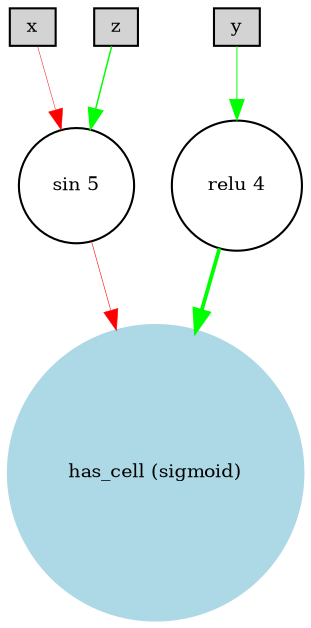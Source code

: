 digraph {
	node [fontsize=9 height=0.2 shape=circle width=0.2]
		x [shape=box style=filled]
		y [shape=box style=filled]
		z [shape=box style=filled]
		"has_cell (sigmoid)" [color=lightblue style=filled]
			y -> "relu 4" [color=green penwidth=0.457208950239 style=solid]
			x -> "sin 5" [color=red penwidth=0.231505021569 style=solid]
			"relu 4" -> "has_cell (sigmoid)" [color=green penwidth=1.81575714228 style=solid]
			z -> "sin 5" [color=green penwidth=0.704277719794 style=solid]
			"sin 5" -> "has_cell (sigmoid)" [color=red penwidth=0.275817934371 style=solid]
}